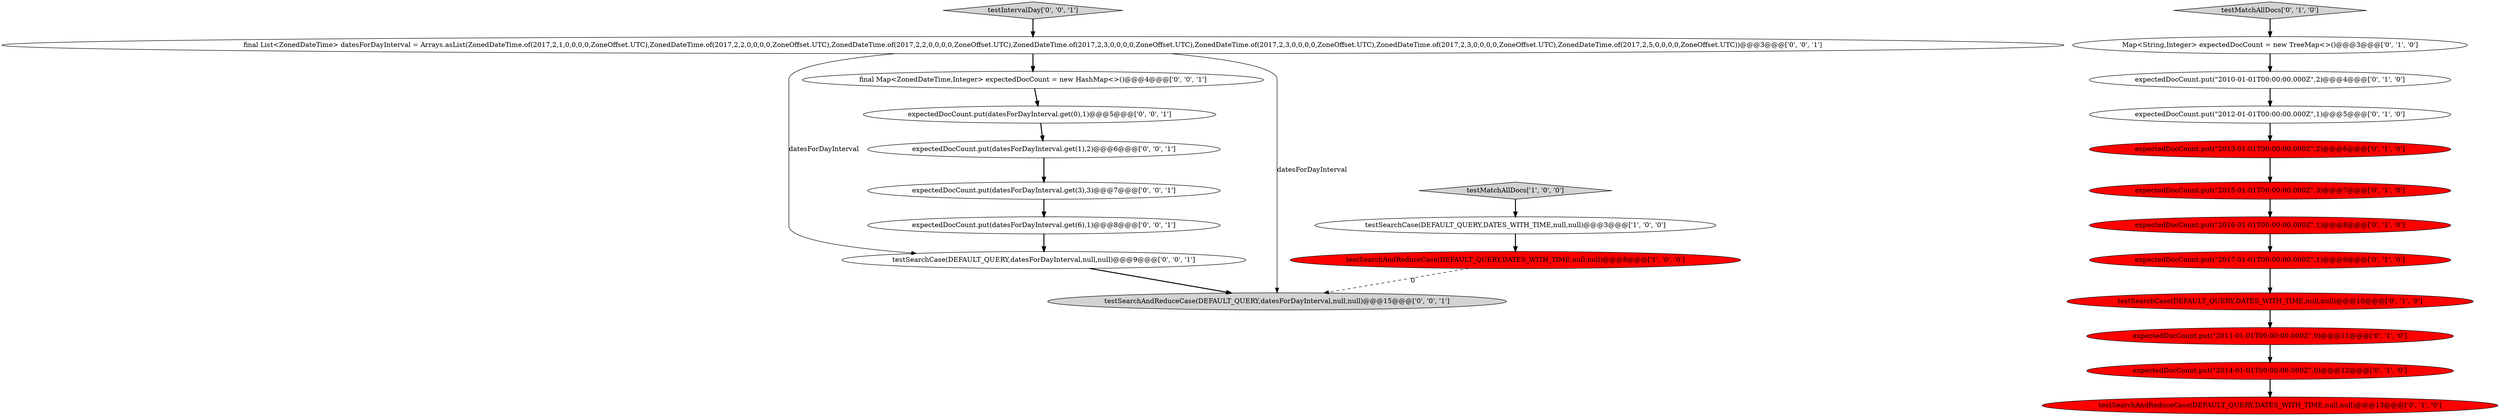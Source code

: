 digraph {
16 [style = filled, label = "testIntervalDay['0', '0', '1']", fillcolor = lightgray, shape = diamond image = "AAA0AAABBB3BBB"];
23 [style = filled, label = "final List<ZonedDateTime> datesForDayInterval = Arrays.asList(ZonedDateTime.of(2017,2,1,0,0,0,0,ZoneOffset.UTC),ZonedDateTime.of(2017,2,2,0,0,0,0,ZoneOffset.UTC),ZonedDateTime.of(2017,2,2,0,0,0,0,ZoneOffset.UTC),ZonedDateTime.of(2017,2,3,0,0,0,0,ZoneOffset.UTC),ZonedDateTime.of(2017,2,3,0,0,0,0,ZoneOffset.UTC),ZonedDateTime.of(2017,2,3,0,0,0,0,ZoneOffset.UTC),ZonedDateTime.of(2017,2,5,0,0,0,0,ZoneOffset.UTC))@@@3@@@['0', '0', '1']", fillcolor = white, shape = ellipse image = "AAA0AAABBB3BBB"];
4 [style = filled, label = "expectedDocCount.put(\"2014-01-01T00:00:00.000Z\",0)@@@12@@@['0', '1', '0']", fillcolor = red, shape = ellipse image = "AAA1AAABBB2BBB"];
3 [style = filled, label = "expectedDocCount.put(\"2010-01-01T00:00:00.000Z\",2)@@@4@@@['0', '1', '0']", fillcolor = white, shape = ellipse image = "AAA0AAABBB2BBB"];
20 [style = filled, label = "expectedDocCount.put(datesForDayInterval.get(1),2)@@@6@@@['0', '0', '1']", fillcolor = white, shape = ellipse image = "AAA0AAABBB3BBB"];
2 [style = filled, label = "testSearchAndReduceCase(DEFAULT_QUERY,DATES_WITH_TIME,null,null)@@@8@@@['1', '0', '0']", fillcolor = red, shape = ellipse image = "AAA1AAABBB1BBB"];
1 [style = filled, label = "testMatchAllDocs['1', '0', '0']", fillcolor = lightgray, shape = diamond image = "AAA0AAABBB1BBB"];
19 [style = filled, label = "expectedDocCount.put(datesForDayInterval.get(0),1)@@@5@@@['0', '0', '1']", fillcolor = white, shape = ellipse image = "AAA0AAABBB3BBB"];
13 [style = filled, label = "testSearchCase(DEFAULT_QUERY,DATES_WITH_TIME,null,null)@@@10@@@['0', '1', '0']", fillcolor = red, shape = ellipse image = "AAA1AAABBB2BBB"];
5 [style = filled, label = "testSearchAndReduceCase(DEFAULT_QUERY,DATES_WITH_TIME,null,null)@@@13@@@['0', '1', '0']", fillcolor = red, shape = ellipse image = "AAA1AAABBB2BBB"];
14 [style = filled, label = "expectedDocCount.put(\"2017-01-01T00:00:00.000Z\",1)@@@9@@@['0', '1', '0']", fillcolor = red, shape = ellipse image = "AAA1AAABBB2BBB"];
0 [style = filled, label = "testSearchCase(DEFAULT_QUERY,DATES_WITH_TIME,null,null)@@@3@@@['1', '0', '0']", fillcolor = white, shape = ellipse image = "AAA0AAABBB1BBB"];
18 [style = filled, label = "expectedDocCount.put(datesForDayInterval.get(3),3)@@@7@@@['0', '0', '1']", fillcolor = white, shape = ellipse image = "AAA0AAABBB3BBB"];
11 [style = filled, label = "expectedDocCount.put(\"2012-01-01T00:00:00.000Z\",1)@@@5@@@['0', '1', '0']", fillcolor = white, shape = ellipse image = "AAA0AAABBB2BBB"];
21 [style = filled, label = "expectedDocCount.put(datesForDayInterval.get(6),1)@@@8@@@['0', '0', '1']", fillcolor = white, shape = ellipse image = "AAA0AAABBB3BBB"];
7 [style = filled, label = "expectedDocCount.put(\"2016-01-01T00:00:00.000Z\",1)@@@8@@@['0', '1', '0']", fillcolor = red, shape = ellipse image = "AAA1AAABBB2BBB"];
9 [style = filled, label = "Map<String,Integer> expectedDocCount = new TreeMap<>()@@@3@@@['0', '1', '0']", fillcolor = white, shape = ellipse image = "AAA0AAABBB2BBB"];
12 [style = filled, label = "expectedDocCount.put(\"2011-01-01T00:00:00.000Z\",0)@@@11@@@['0', '1', '0']", fillcolor = red, shape = ellipse image = "AAA1AAABBB2BBB"];
15 [style = filled, label = "testSearchCase(DEFAULT_QUERY,datesForDayInterval,null,null)@@@9@@@['0', '0', '1']", fillcolor = white, shape = ellipse image = "AAA0AAABBB3BBB"];
10 [style = filled, label = "expectedDocCount.put(\"2013-01-01T00:00:00.000Z\",2)@@@6@@@['0', '1', '0']", fillcolor = red, shape = ellipse image = "AAA1AAABBB2BBB"];
6 [style = filled, label = "expectedDocCount.put(\"2015-01-01T00:00:00.000Z\",3)@@@7@@@['0', '1', '0']", fillcolor = red, shape = ellipse image = "AAA1AAABBB2BBB"];
17 [style = filled, label = "final Map<ZonedDateTime,Integer> expectedDocCount = new HashMap<>()@@@4@@@['0', '0', '1']", fillcolor = white, shape = ellipse image = "AAA0AAABBB3BBB"];
22 [style = filled, label = "testSearchAndReduceCase(DEFAULT_QUERY,datesForDayInterval,null,null)@@@15@@@['0', '0', '1']", fillcolor = lightgray, shape = ellipse image = "AAA0AAABBB3BBB"];
8 [style = filled, label = "testMatchAllDocs['0', '1', '0']", fillcolor = lightgray, shape = diamond image = "AAA0AAABBB2BBB"];
21->15 [style = bold, label=""];
19->20 [style = bold, label=""];
0->2 [style = bold, label=""];
3->11 [style = bold, label=""];
1->0 [style = bold, label=""];
16->23 [style = bold, label=""];
23->22 [style = solid, label="datesForDayInterval"];
10->6 [style = bold, label=""];
17->19 [style = bold, label=""];
15->22 [style = bold, label=""];
7->14 [style = bold, label=""];
20->18 [style = bold, label=""];
13->12 [style = bold, label=""];
12->4 [style = bold, label=""];
11->10 [style = bold, label=""];
8->9 [style = bold, label=""];
9->3 [style = bold, label=""];
23->17 [style = bold, label=""];
14->13 [style = bold, label=""];
18->21 [style = bold, label=""];
23->15 [style = solid, label="datesForDayInterval"];
6->7 [style = bold, label=""];
2->22 [style = dashed, label="0"];
4->5 [style = bold, label=""];
}
